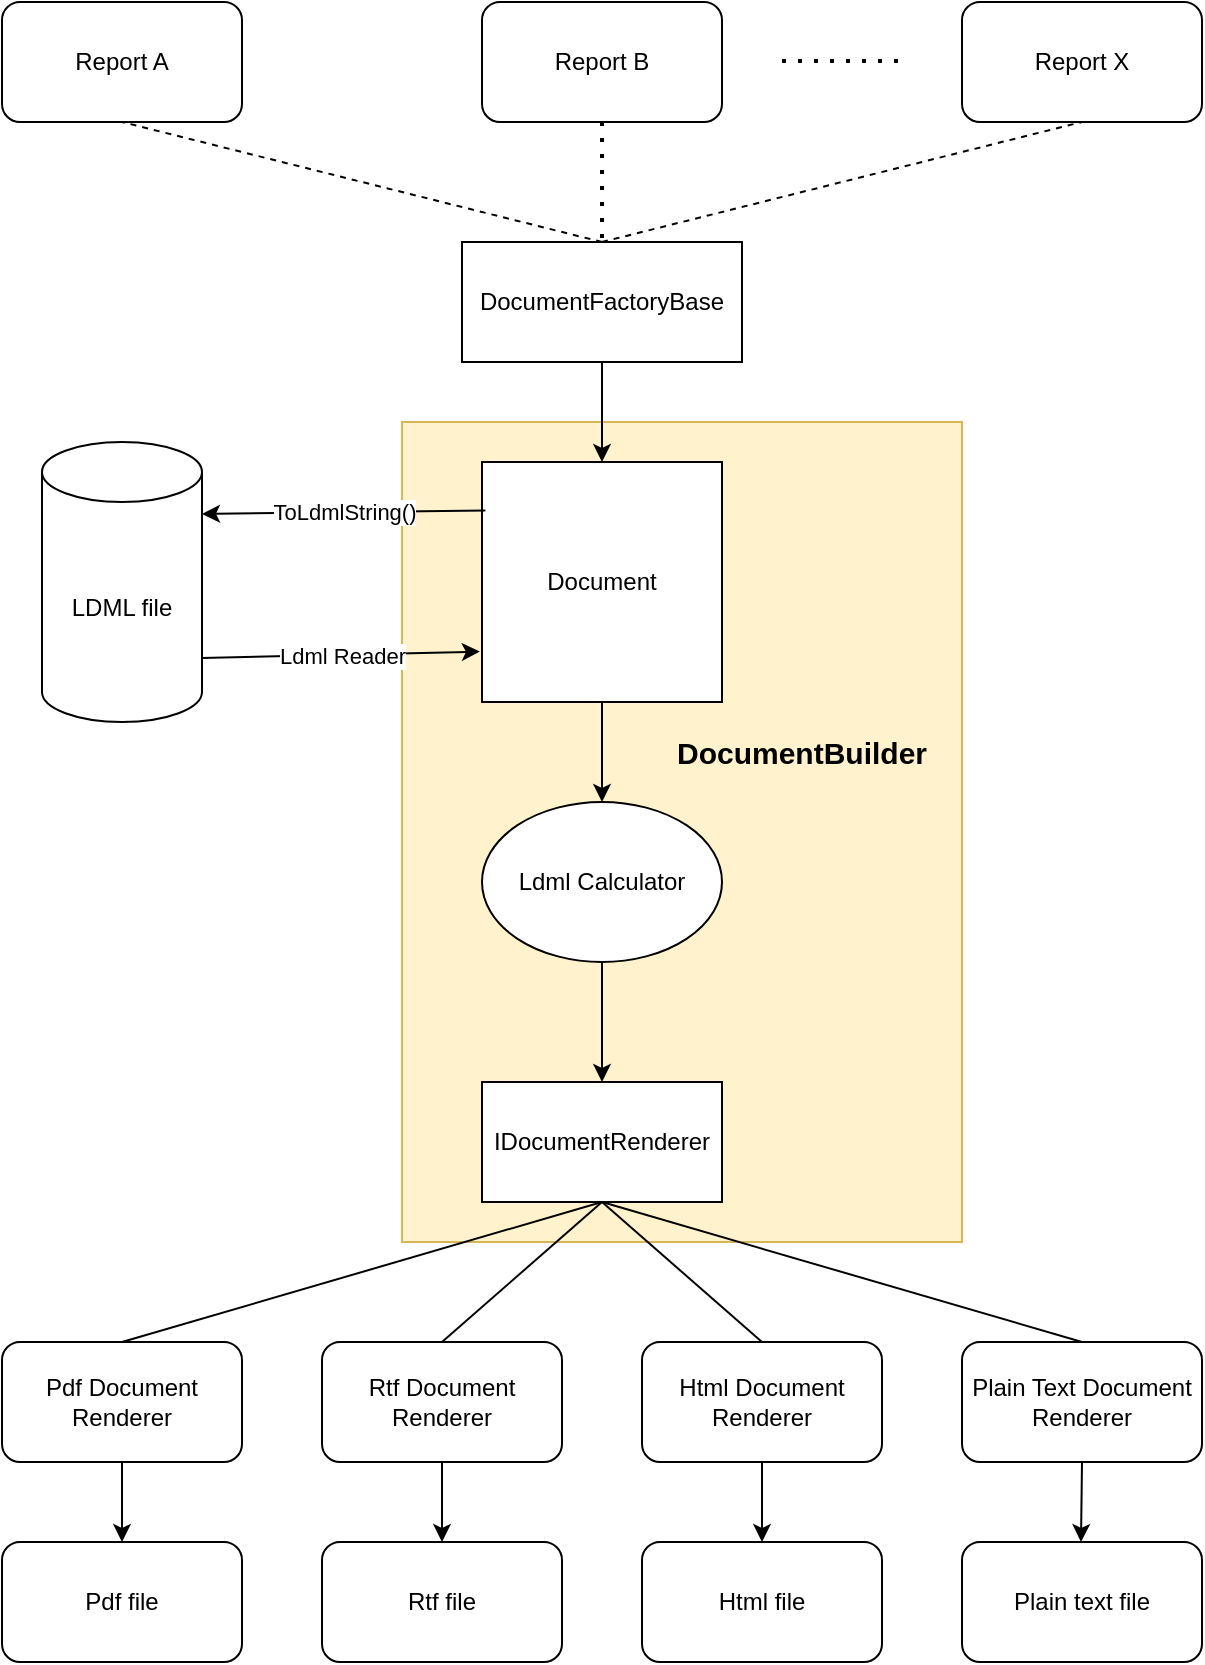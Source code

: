 <mxfile version="27.0.5">
  <diagram name="Seite-1" id="2gCmOK6x0j1-5FMm7Bo0">
    <mxGraphModel dx="3346" dy="841" grid="1" gridSize="10" guides="1" tooltips="1" connect="1" arrows="1" fold="1" page="1" pageScale="1" pageWidth="827" pageHeight="1169" math="0" shadow="0">
      <root>
        <mxCell id="0" />
        <mxCell id="1" parent="0" />
        <mxCell id="8o8XGNT1NRLfEHt8w3bI-2" value="" style="rounded=0;whiteSpace=wrap;html=1;fillColor=#fff2cc;strokeColor=#d6b656;" vertex="1" parent="1">
          <mxGeometry x="320" y="340" width="280" height="410" as="geometry" />
        </mxCell>
        <mxCell id="77-dbQA0D5MOBJRoBPns-3" value="Report B" style="rounded=1;whiteSpace=wrap;html=1;" parent="1" vertex="1">
          <mxGeometry x="360" y="130" width="120" height="60" as="geometry" />
        </mxCell>
        <mxCell id="77-dbQA0D5MOBJRoBPns-4" value="Report A" style="rounded=1;whiteSpace=wrap;html=1;" parent="1" vertex="1">
          <mxGeometry x="120" y="130" width="120" height="60" as="geometry" />
        </mxCell>
        <mxCell id="77-dbQA0D5MOBJRoBPns-5" value="Report X" style="rounded=1;whiteSpace=wrap;html=1;" parent="1" vertex="1">
          <mxGeometry x="600" y="130" width="120" height="60" as="geometry" />
        </mxCell>
        <mxCell id="77-dbQA0D5MOBJRoBPns-6" value="" style="endArrow=none;dashed=1;html=1;dashPattern=1 3;strokeWidth=2;rounded=0;" parent="1" edge="1">
          <mxGeometry width="50" height="50" relative="1" as="geometry">
            <mxPoint x="510" y="159.5" as="sourcePoint" />
            <mxPoint x="570" y="159.5" as="targetPoint" />
          </mxGeometry>
        </mxCell>
        <mxCell id="77-dbQA0D5MOBJRoBPns-8" value="DocumentFactoryBase" style="rounded=0;whiteSpace=wrap;html=1;" parent="1" vertex="1">
          <mxGeometry x="350" y="250" width="140" height="60" as="geometry" />
        </mxCell>
        <mxCell id="77-dbQA0D5MOBJRoBPns-10" value="" style="endArrow=none;dashed=1;html=1;rounded=0;exitX=0.5;exitY=0;exitDx=0;exitDy=0;entryX=0.5;entryY=1;entryDx=0;entryDy=0;" parent="1" source="77-dbQA0D5MOBJRoBPns-8" target="77-dbQA0D5MOBJRoBPns-4" edge="1">
          <mxGeometry width="50" height="50" relative="1" as="geometry">
            <mxPoint x="180" y="210" as="sourcePoint" />
            <mxPoint x="220" y="140" as="targetPoint" />
          </mxGeometry>
        </mxCell>
        <mxCell id="77-dbQA0D5MOBJRoBPns-11" value="" style="endArrow=none;dashed=1;html=1;dashPattern=1 3;strokeWidth=2;rounded=0;entryX=0.5;entryY=0;entryDx=0;entryDy=0;exitX=0.5;exitY=1;exitDx=0;exitDy=0;" parent="1" source="77-dbQA0D5MOBJRoBPns-3" target="77-dbQA0D5MOBJRoBPns-8" edge="1">
          <mxGeometry width="50" height="50" relative="1" as="geometry">
            <mxPoint x="390" y="280" as="sourcePoint" />
            <mxPoint x="440" y="230" as="targetPoint" />
          </mxGeometry>
        </mxCell>
        <mxCell id="77-dbQA0D5MOBJRoBPns-12" value="" style="endArrow=none;dashed=1;html=1;rounded=0;entryX=0.5;entryY=1;entryDx=0;entryDy=0;" parent="1" target="77-dbQA0D5MOBJRoBPns-5" edge="1">
          <mxGeometry width="50" height="50" relative="1" as="geometry">
            <mxPoint x="420" y="250" as="sourcePoint" />
            <mxPoint x="640" y="140" as="targetPoint" />
          </mxGeometry>
        </mxCell>
        <mxCell id="77-dbQA0D5MOBJRoBPns-13" value="Document" style="whiteSpace=wrap;html=1;aspect=fixed;" parent="1" vertex="1">
          <mxGeometry x="360" y="360" width="120" height="120" as="geometry" />
        </mxCell>
        <mxCell id="77-dbQA0D5MOBJRoBPns-14" value="" style="endArrow=classic;html=1;rounded=0;entryX=0.5;entryY=0;entryDx=0;entryDy=0;exitX=0.5;exitY=1;exitDx=0;exitDy=0;" parent="1" source="77-dbQA0D5MOBJRoBPns-8" target="77-dbQA0D5MOBJRoBPns-13" edge="1">
          <mxGeometry width="50" height="50" relative="1" as="geometry">
            <mxPoint x="390" y="280" as="sourcePoint" />
            <mxPoint x="460" y="270" as="targetPoint" />
          </mxGeometry>
        </mxCell>
        <mxCell id="77-dbQA0D5MOBJRoBPns-20" value="" style="endArrow=classic;html=1;rounded=0;entryX=-0.009;entryY=0.79;entryDx=0;entryDy=0;exitX=1;exitY=0.771;exitDx=0;exitDy=0;entryPerimeter=0;exitPerimeter=0;" parent="1" target="77-dbQA0D5MOBJRoBPns-13" edge="1" source="8o8XGNT1NRLfEHt8w3bI-12">
          <mxGeometry relative="1" as="geometry">
            <mxPoint x="240" y="454.75" as="sourcePoint" />
            <mxPoint x="357.48" y="454.31" as="targetPoint" />
            <Array as="points" />
          </mxGeometry>
        </mxCell>
        <mxCell id="77-dbQA0D5MOBJRoBPns-21" value="Ldml Reader" style="edgeLabel;resizable=0;html=1;;align=center;verticalAlign=middle;" parent="77-dbQA0D5MOBJRoBPns-20" connectable="0" vertex="1">
          <mxGeometry relative="1" as="geometry" />
        </mxCell>
        <mxCell id="77-dbQA0D5MOBJRoBPns-23" value="" style="endArrow=classic;html=1;rounded=0;entryX=1;entryY=0.257;entryDx=0;entryDy=0;exitX=0.014;exitY=0.081;exitDx=0;exitDy=0;exitPerimeter=0;entryPerimeter=0;" parent="1" edge="1" target="8o8XGNT1NRLfEHt8w3bI-12">
          <mxGeometry relative="1" as="geometry">
            <mxPoint x="361.68" y="384.31" as="sourcePoint" />
            <mxPoint x="240" y="384.59" as="targetPoint" />
          </mxGeometry>
        </mxCell>
        <mxCell id="77-dbQA0D5MOBJRoBPns-24" value="ToLdmlString()" style="edgeLabel;resizable=0;html=1;;align=center;verticalAlign=middle;" parent="77-dbQA0D5MOBJRoBPns-23" connectable="0" vertex="1">
          <mxGeometry relative="1" as="geometry" />
        </mxCell>
        <mxCell id="77-dbQA0D5MOBJRoBPns-25" value="" style="endArrow=classic;html=1;rounded=0;entryX=0.5;entryY=0;entryDx=0;entryDy=0;exitX=0.5;exitY=1;exitDx=0;exitDy=0;" parent="1" target="77-dbQA0D5MOBJRoBPns-27" edge="1" source="77-dbQA0D5MOBJRoBPns-13">
          <mxGeometry width="50" height="50" relative="1" as="geometry">
            <mxPoint x="420" y="470" as="sourcePoint" />
            <mxPoint x="470" y="420" as="targetPoint" />
          </mxGeometry>
        </mxCell>
        <mxCell id="77-dbQA0D5MOBJRoBPns-27" value="Ldml Calculator" style="ellipse;whiteSpace=wrap;html=1;" parent="1" vertex="1">
          <mxGeometry x="360" y="530" width="120" height="80" as="geometry" />
        </mxCell>
        <mxCell id="77-dbQA0D5MOBJRoBPns-29" value="IDocumentRenderer" style="rounded=0;whiteSpace=wrap;html=1;" parent="1" vertex="1">
          <mxGeometry x="360" y="670" width="120" height="60" as="geometry" />
        </mxCell>
        <mxCell id="77-dbQA0D5MOBJRoBPns-30" value="" style="endArrow=classic;html=1;rounded=0;exitX=0.5;exitY=1;exitDx=0;exitDy=0;entryX=0.5;entryY=0;entryDx=0;entryDy=0;" parent="1" source="77-dbQA0D5MOBJRoBPns-27" target="77-dbQA0D5MOBJRoBPns-29" edge="1">
          <mxGeometry width="50" height="50" relative="1" as="geometry">
            <mxPoint x="390" y="690" as="sourcePoint" />
            <mxPoint x="440" y="640" as="targetPoint" />
          </mxGeometry>
        </mxCell>
        <mxCell id="77-dbQA0D5MOBJRoBPns-33" value="Pdf Document Renderer" style="rounded=1;whiteSpace=wrap;html=1;" parent="1" vertex="1">
          <mxGeometry x="120" y="800" width="120" height="60" as="geometry" />
        </mxCell>
        <mxCell id="77-dbQA0D5MOBJRoBPns-34" value="Rtf Document Renderer" style="rounded=1;whiteSpace=wrap;html=1;" parent="1" vertex="1">
          <mxGeometry x="280" y="800" width="120" height="60" as="geometry" />
        </mxCell>
        <mxCell id="77-dbQA0D5MOBJRoBPns-35" value="Html Document Renderer" style="rounded=1;whiteSpace=wrap;html=1;" parent="1" vertex="1">
          <mxGeometry x="440" y="800" width="120" height="60" as="geometry" />
        </mxCell>
        <mxCell id="77-dbQA0D5MOBJRoBPns-36" value="Plain Text Document Renderer" style="rounded=1;whiteSpace=wrap;html=1;" parent="1" vertex="1">
          <mxGeometry x="600" y="800" width="120" height="60" as="geometry" />
        </mxCell>
        <mxCell id="77-dbQA0D5MOBJRoBPns-40" value="" style="endArrow=none;html=1;rounded=0;entryX=0.5;entryY=0;entryDx=0;entryDy=0;exitX=0.5;exitY=1;exitDx=0;exitDy=0;" parent="1" source="77-dbQA0D5MOBJRoBPns-29" target="77-dbQA0D5MOBJRoBPns-36" edge="1">
          <mxGeometry width="50" height="50" relative="1" as="geometry">
            <mxPoint x="450" y="690" as="sourcePoint" />
            <mxPoint x="500" y="640" as="targetPoint" />
          </mxGeometry>
        </mxCell>
        <mxCell id="77-dbQA0D5MOBJRoBPns-43" value="" style="endArrow=none;html=1;rounded=0;entryX=0.5;entryY=0;entryDx=0;entryDy=0;" parent="1" target="77-dbQA0D5MOBJRoBPns-35" edge="1">
          <mxGeometry width="50" height="50" relative="1" as="geometry">
            <mxPoint x="420" y="730" as="sourcePoint" />
            <mxPoint x="500" y="640" as="targetPoint" />
          </mxGeometry>
        </mxCell>
        <mxCell id="77-dbQA0D5MOBJRoBPns-44" value="" style="endArrow=none;html=1;rounded=0;exitX=0.5;exitY=1;exitDx=0;exitDy=0;entryX=0.5;entryY=0;entryDx=0;entryDy=0;" parent="1" source="77-dbQA0D5MOBJRoBPns-29" target="77-dbQA0D5MOBJRoBPns-34" edge="1">
          <mxGeometry width="50" height="50" relative="1" as="geometry">
            <mxPoint x="450" y="690" as="sourcePoint" />
            <mxPoint x="500" y="640" as="targetPoint" />
          </mxGeometry>
        </mxCell>
        <mxCell id="77-dbQA0D5MOBJRoBPns-45" value="" style="endArrow=none;html=1;rounded=0;exitX=0.5;exitY=1;exitDx=0;exitDy=0;entryX=0.5;entryY=0;entryDx=0;entryDy=0;" parent="1" source="77-dbQA0D5MOBJRoBPns-29" target="77-dbQA0D5MOBJRoBPns-33" edge="1">
          <mxGeometry width="50" height="50" relative="1" as="geometry">
            <mxPoint x="450" y="690" as="sourcePoint" />
            <mxPoint x="500" y="640" as="targetPoint" />
          </mxGeometry>
        </mxCell>
        <mxCell id="8o8XGNT1NRLfEHt8w3bI-3" value="DocumentBuilder" style="text;html=1;align=center;verticalAlign=middle;whiteSpace=wrap;rounded=0;fontStyle=1;fontSize=15;" vertex="1" parent="1">
          <mxGeometry x="490" y="490" width="60" height="30" as="geometry" />
        </mxCell>
        <mxCell id="8o8XGNT1NRLfEHt8w3bI-4" value="Pdf file" style="rounded=1;whiteSpace=wrap;html=1;" vertex="1" parent="1">
          <mxGeometry x="120" y="900" width="120" height="60" as="geometry" />
        </mxCell>
        <mxCell id="8o8XGNT1NRLfEHt8w3bI-5" value="Rtf file" style="rounded=1;whiteSpace=wrap;html=1;" vertex="1" parent="1">
          <mxGeometry x="280" y="900" width="120" height="60" as="geometry" />
        </mxCell>
        <mxCell id="8o8XGNT1NRLfEHt8w3bI-6" value="Html file" style="rounded=1;whiteSpace=wrap;html=1;" vertex="1" parent="1">
          <mxGeometry x="440" y="900" width="120" height="60" as="geometry" />
        </mxCell>
        <mxCell id="8o8XGNT1NRLfEHt8w3bI-7" value="Plain text file" style="rounded=1;whiteSpace=wrap;html=1;" vertex="1" parent="1">
          <mxGeometry x="600" y="900" width="120" height="60" as="geometry" />
        </mxCell>
        <mxCell id="8o8XGNT1NRLfEHt8w3bI-8" value="" style="endArrow=classic;html=1;rounded=0;exitX=0.5;exitY=1;exitDx=0;exitDy=0;entryX=0.5;entryY=0;entryDx=0;entryDy=0;" edge="1" parent="1" source="77-dbQA0D5MOBJRoBPns-33" target="8o8XGNT1NRLfEHt8w3bI-4">
          <mxGeometry width="50" height="50" relative="1" as="geometry">
            <mxPoint x="390" y="760" as="sourcePoint" />
            <mxPoint x="440" y="710" as="targetPoint" />
          </mxGeometry>
        </mxCell>
        <mxCell id="8o8XGNT1NRLfEHt8w3bI-9" value="" style="endArrow=classic;html=1;rounded=0;exitX=0.5;exitY=1;exitDx=0;exitDy=0;" edge="1" parent="1" source="77-dbQA0D5MOBJRoBPns-34" target="8o8XGNT1NRLfEHt8w3bI-5">
          <mxGeometry width="50" height="50" relative="1" as="geometry">
            <mxPoint x="190" y="870" as="sourcePoint" />
            <mxPoint x="190" y="910" as="targetPoint" />
          </mxGeometry>
        </mxCell>
        <mxCell id="8o8XGNT1NRLfEHt8w3bI-10" value="" style="endArrow=classic;html=1;rounded=0;exitX=0.5;exitY=1;exitDx=0;exitDy=0;" edge="1" parent="1" source="77-dbQA0D5MOBJRoBPns-35" target="8o8XGNT1NRLfEHt8w3bI-6">
          <mxGeometry width="50" height="50" relative="1" as="geometry">
            <mxPoint x="350" y="870" as="sourcePoint" />
            <mxPoint x="350" y="910" as="targetPoint" />
          </mxGeometry>
        </mxCell>
        <mxCell id="8o8XGNT1NRLfEHt8w3bI-11" value="" style="endArrow=classic;html=1;rounded=0;exitX=0.5;exitY=1;exitDx=0;exitDy=0;" edge="1" parent="1" source="77-dbQA0D5MOBJRoBPns-36">
          <mxGeometry width="50" height="50" relative="1" as="geometry">
            <mxPoint x="659.5" y="860" as="sourcePoint" />
            <mxPoint x="659.5" y="900" as="targetPoint" />
          </mxGeometry>
        </mxCell>
        <mxCell id="8o8XGNT1NRLfEHt8w3bI-12" value="LDML file" style="shape=cylinder3;whiteSpace=wrap;html=1;boundedLbl=1;backgroundOutline=1;size=15;" vertex="1" parent="1">
          <mxGeometry x="140" y="350" width="80" height="140" as="geometry" />
        </mxCell>
      </root>
    </mxGraphModel>
  </diagram>
</mxfile>
